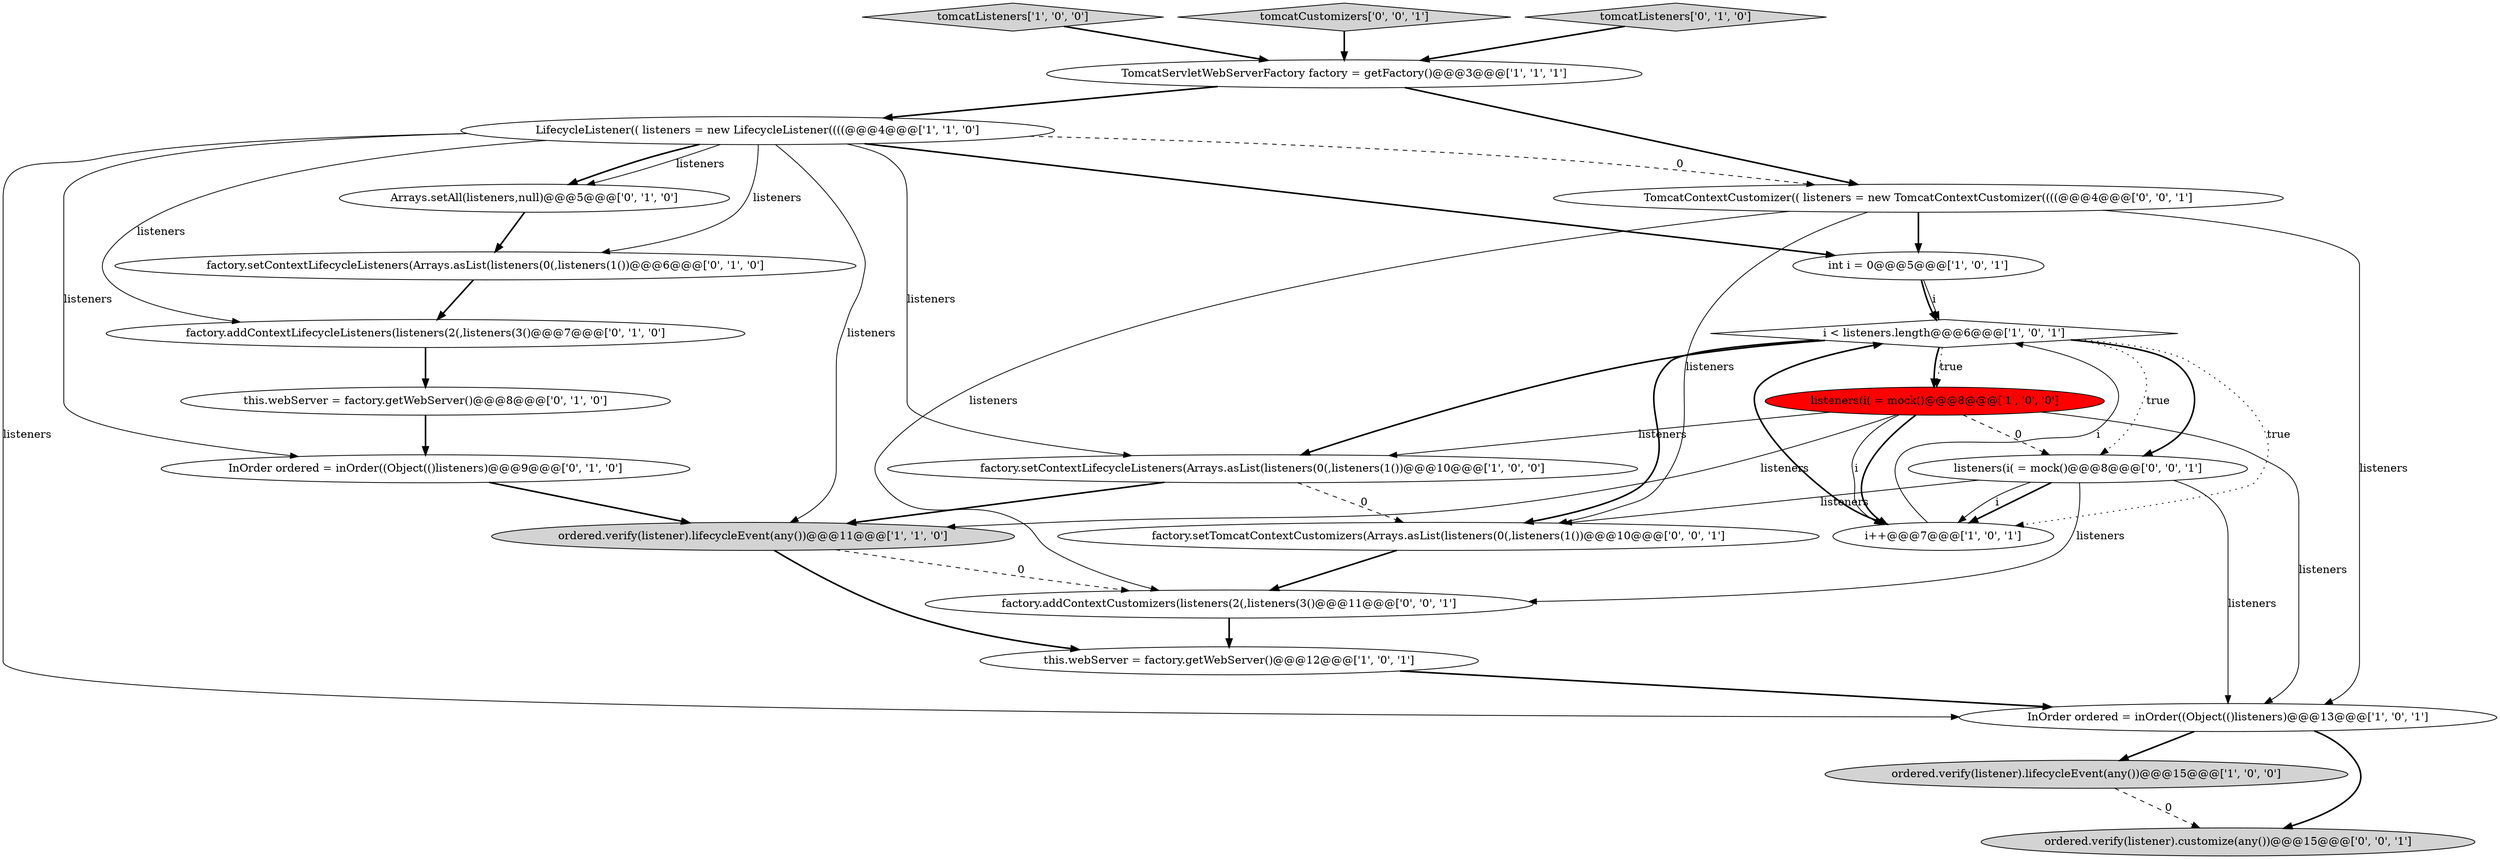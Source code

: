 digraph {
16 [style = filled, label = "InOrder ordered = inOrder((Object(()listeners)@@@9@@@['0', '1', '0']", fillcolor = white, shape = ellipse image = "AAA0AAABBB2BBB"];
5 [style = filled, label = "this.webServer = factory.getWebServer()@@@12@@@['1', '0', '1']", fillcolor = white, shape = ellipse image = "AAA0AAABBB1BBB"];
19 [style = filled, label = "TomcatContextCustomizer(( listeners = new TomcatContextCustomizer((((@@@4@@@['0', '0', '1']", fillcolor = white, shape = ellipse image = "AAA0AAABBB3BBB"];
22 [style = filled, label = "factory.setTomcatContextCustomizers(Arrays.asList(listeners(0(,listeners(1())@@@10@@@['0', '0', '1']", fillcolor = white, shape = ellipse image = "AAA0AAABBB3BBB"];
10 [style = filled, label = "TomcatServletWebServerFactory factory = getFactory()@@@3@@@['1', '1', '1']", fillcolor = white, shape = ellipse image = "AAA0AAABBB1BBB"];
21 [style = filled, label = "factory.addContextCustomizers(listeners(2(,listeners(3()@@@11@@@['0', '0', '1']", fillcolor = white, shape = ellipse image = "AAA0AAABBB3BBB"];
18 [style = filled, label = "listeners(i( = mock()@@@8@@@['0', '0', '1']", fillcolor = white, shape = ellipse image = "AAA0AAABBB3BBB"];
4 [style = filled, label = "tomcatListeners['1', '0', '0']", fillcolor = lightgray, shape = diamond image = "AAA0AAABBB1BBB"];
11 [style = filled, label = "ordered.verify(listener).lifecycleEvent(any())@@@15@@@['1', '0', '0']", fillcolor = lightgray, shape = ellipse image = "AAA0AAABBB1BBB"];
6 [style = filled, label = "i < listeners.length@@@6@@@['1', '0', '1']", fillcolor = white, shape = diamond image = "AAA0AAABBB1BBB"];
2 [style = filled, label = "i++@@@7@@@['1', '0', '1']", fillcolor = white, shape = ellipse image = "AAA0AAABBB1BBB"];
23 [style = filled, label = "tomcatCustomizers['0', '0', '1']", fillcolor = lightgray, shape = diamond image = "AAA0AAABBB3BBB"];
9 [style = filled, label = "ordered.verify(listener).lifecycleEvent(any())@@@11@@@['1', '1', '0']", fillcolor = lightgray, shape = ellipse image = "AAA0AAABBB1BBB"];
7 [style = filled, label = "InOrder ordered = inOrder((Object(()listeners)@@@13@@@['1', '0', '1']", fillcolor = white, shape = ellipse image = "AAA0AAABBB1BBB"];
8 [style = filled, label = "listeners(i( = mock()@@@8@@@['1', '0', '0']", fillcolor = red, shape = ellipse image = "AAA1AAABBB1BBB"];
17 [style = filled, label = "this.webServer = factory.getWebServer()@@@8@@@['0', '1', '0']", fillcolor = white, shape = ellipse image = "AAA0AAABBB2BBB"];
14 [style = filled, label = "tomcatListeners['0', '1', '0']", fillcolor = lightgray, shape = diamond image = "AAA0AAABBB2BBB"];
3 [style = filled, label = "int i = 0@@@5@@@['1', '0', '1']", fillcolor = white, shape = ellipse image = "AAA0AAABBB1BBB"];
1 [style = filled, label = "factory.setContextLifecycleListeners(Arrays.asList(listeners(0(,listeners(1())@@@10@@@['1', '0', '0']", fillcolor = white, shape = ellipse image = "AAA0AAABBB1BBB"];
13 [style = filled, label = "Arrays.setAll(listeners,null)@@@5@@@['0', '1', '0']", fillcolor = white, shape = ellipse image = "AAA0AAABBB2BBB"];
0 [style = filled, label = "LifecycleListener(( listeners = new LifecycleListener((((@@@4@@@['1', '1', '0']", fillcolor = white, shape = ellipse image = "AAA0AAABBB1BBB"];
12 [style = filled, label = "factory.addContextLifecycleListeners(listeners(2(,listeners(3()@@@7@@@['0', '1', '0']", fillcolor = white, shape = ellipse image = "AAA0AAABBB2BBB"];
15 [style = filled, label = "factory.setContextLifecycleListeners(Arrays.asList(listeners(0(,listeners(1())@@@6@@@['0', '1', '0']", fillcolor = white, shape = ellipse image = "AAA0AAABBB2BBB"];
20 [style = filled, label = "ordered.verify(listener).customize(any())@@@15@@@['0', '0', '1']", fillcolor = lightgray, shape = ellipse image = "AAA0AAABBB3BBB"];
0->3 [style = bold, label=""];
4->10 [style = bold, label=""];
7->11 [style = bold, label=""];
11->20 [style = dashed, label="0"];
8->7 [style = solid, label="listeners"];
0->13 [style = bold, label=""];
6->22 [style = bold, label=""];
2->6 [style = solid, label="i"];
2->6 [style = bold, label=""];
6->18 [style = bold, label=""];
0->19 [style = dashed, label="0"];
10->19 [style = bold, label=""];
12->17 [style = bold, label=""];
22->21 [style = bold, label=""];
14->10 [style = bold, label=""];
3->6 [style = bold, label=""];
7->20 [style = bold, label=""];
0->16 [style = solid, label="listeners"];
18->2 [style = bold, label=""];
18->21 [style = solid, label="listeners"];
0->13 [style = solid, label="listeners"];
1->9 [style = bold, label=""];
0->9 [style = solid, label="listeners"];
1->22 [style = dashed, label="0"];
3->6 [style = solid, label="i"];
8->9 [style = solid, label="listeners"];
6->1 [style = bold, label=""];
21->5 [style = bold, label=""];
18->22 [style = solid, label="listeners"];
6->2 [style = dotted, label="true"];
19->22 [style = solid, label="listeners"];
6->18 [style = dotted, label="true"];
8->2 [style = bold, label=""];
9->21 [style = dashed, label="0"];
6->8 [style = dotted, label="true"];
0->1 [style = solid, label="listeners"];
10->0 [style = bold, label=""];
6->8 [style = bold, label=""];
8->1 [style = solid, label="listeners"];
23->10 [style = bold, label=""];
9->5 [style = bold, label=""];
8->2 [style = solid, label="i"];
5->7 [style = bold, label=""];
0->15 [style = solid, label="listeners"];
8->18 [style = dashed, label="0"];
15->12 [style = bold, label=""];
0->12 [style = solid, label="listeners"];
13->15 [style = bold, label=""];
18->2 [style = solid, label="i"];
18->7 [style = solid, label="listeners"];
19->7 [style = solid, label="listeners"];
19->21 [style = solid, label="listeners"];
19->3 [style = bold, label=""];
0->7 [style = solid, label="listeners"];
16->9 [style = bold, label=""];
17->16 [style = bold, label=""];
}
